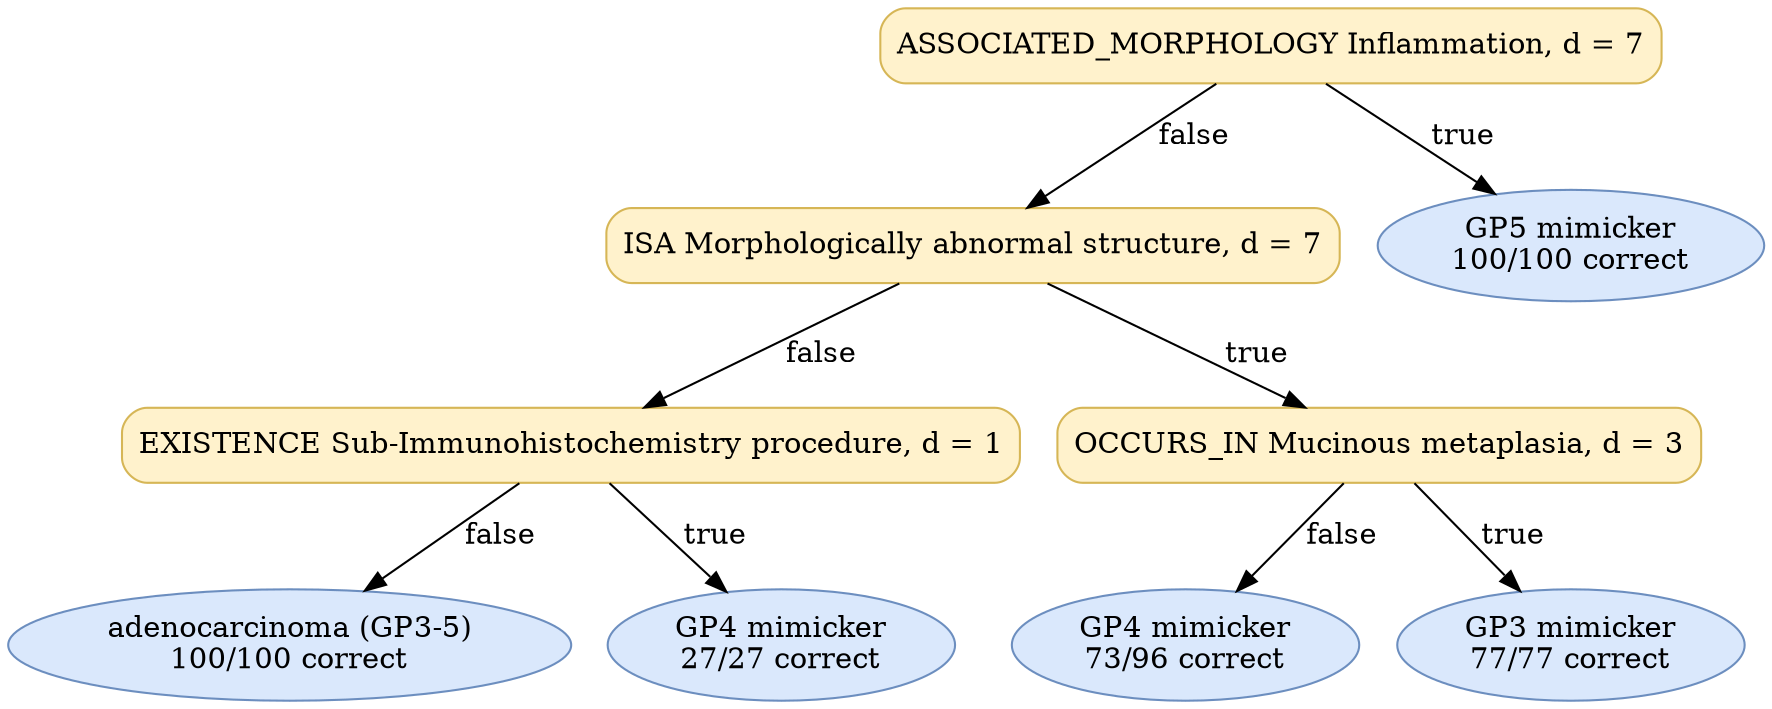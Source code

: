 digraph "DT" {
fontname="Times-Roman";
label="";
node [fontname="Times-Roman"];
Node1 [color="#D6B656", fillcolor="#FFF2CC", label="ASSOCIATED_MORPHOLOGY Inflammation, d = 7", shape="box", style="rounded,filled"];
Node2 [color="#D6B656", fillcolor="#FFF2CC", label="ISA Morphologically abnormal structure, d = 7", shape="box", style="rounded,filled"];
Node3 [color="#D6B656", fillcolor="#FFF2CC", label="EXISTENCE Sub-Immunohistochemistry procedure, d = 1", shape="box", style="rounded,filled"];
Node4 [color="#6C8EBF", fillcolor="#DAE8FC", label=<adenocarcinoma (GP3-5)<br/>100/100 correct>, shape="ellipse", style="rounded,filled"];
Node5 [color="#6C8EBF", fillcolor="#DAE8FC", label=<GP4 mimicker<br/>27/27 correct>, shape="ellipse", style="rounded,filled"];
Node6 [color="#D6B656", fillcolor="#FFF2CC", label="OCCURS_IN Mucinous metaplasia, d = 3", shape="box", style="rounded,filled"];
Node7 [color="#6C8EBF", fillcolor="#DAE8FC", label=<GP4 mimicker<br/>73/96 correct>, shape="ellipse", style="rounded,filled"];
Node8 [color="#6C8EBF", fillcolor="#DAE8FC", label=<GP3 mimicker<br/>77/77 correct>, shape="ellipse", style="rounded,filled"];
Node9 [color="#6C8EBF", fillcolor="#DAE8FC", label=<GP5 mimicker<br/>100/100 correct>, shape="ellipse", style="rounded,filled"];
Node1 -> Node2  [key=0, label="false"];
Node1 -> Node9  [key=0, label="true"];
Node2 -> Node3  [key=0, label="false"];
Node2 -> Node6  [key=0, label="true"];
Node3 -> Node4  [key=0, label="false"];
Node3 -> Node5  [key=0, label="true"];
Node6 -> Node7  [key=0, label="false"];
Node6 -> Node8  [key=0, label="true"];
}
